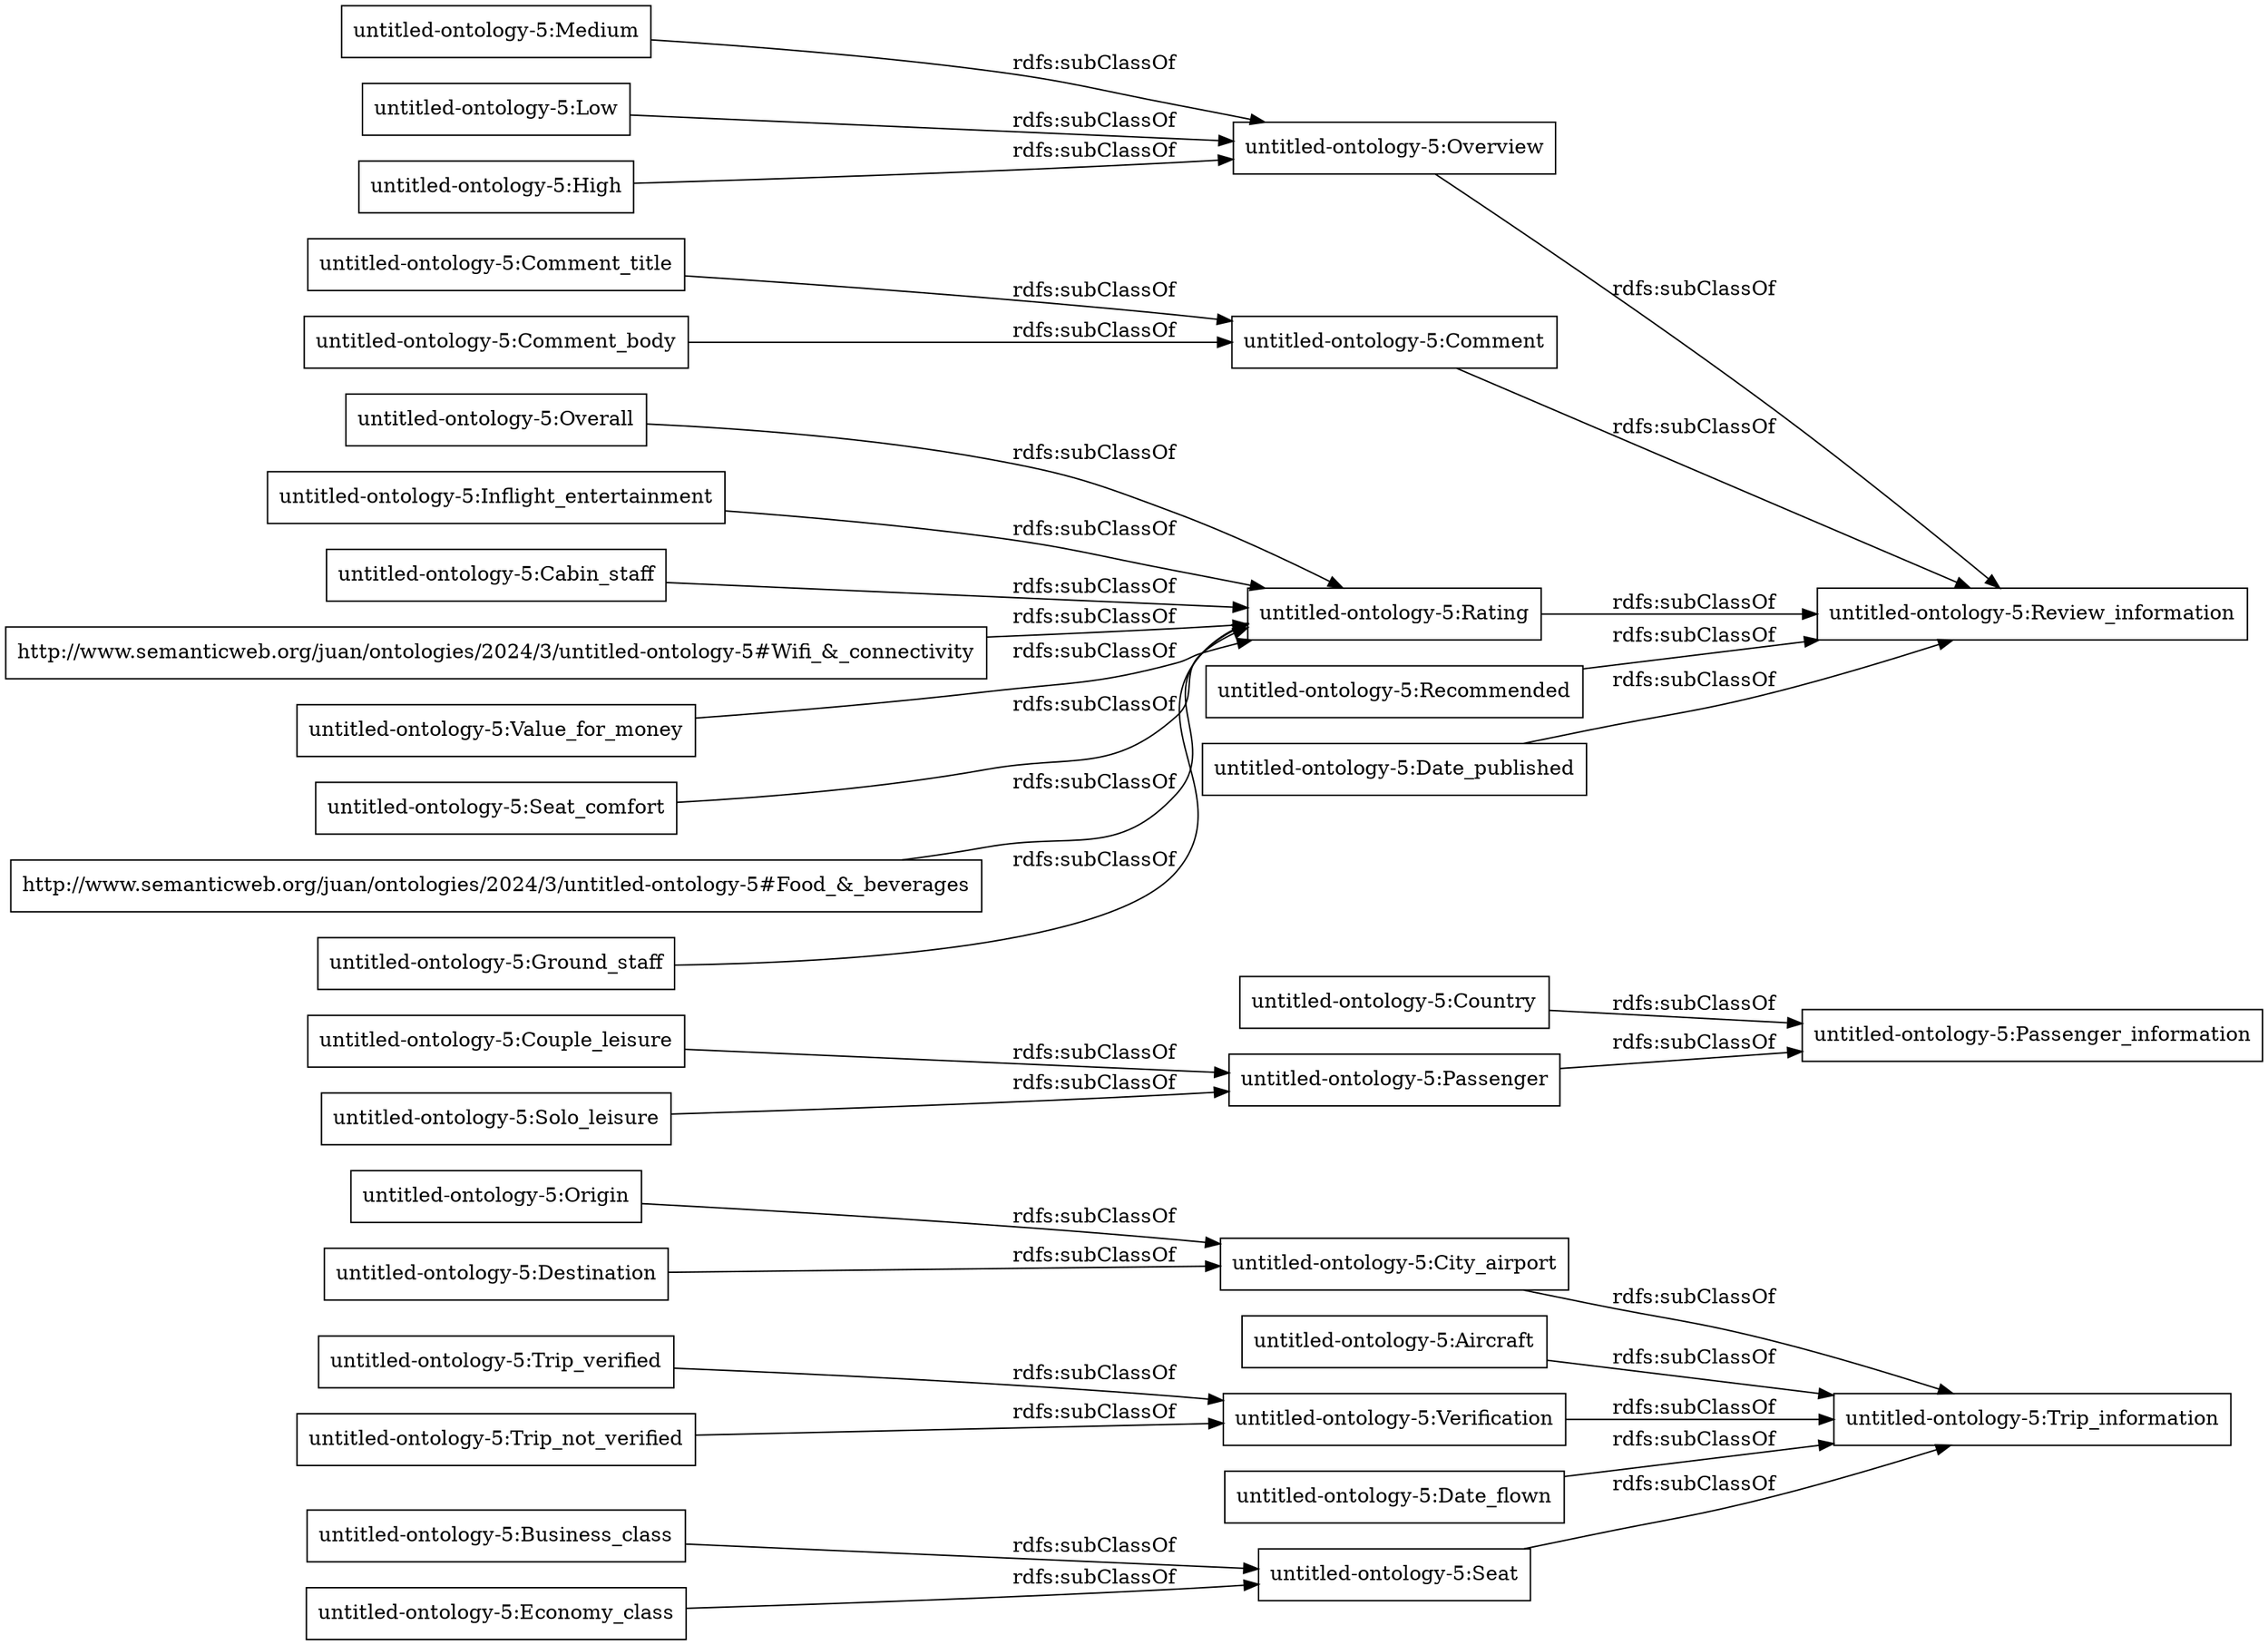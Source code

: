 digraph ar2dtool_diagram { 
rankdir=LR;
size="1000"
node [shape = rectangle, color="black"]; "untitled-ontology-5:Trip_verified" "untitled-ontology-5:Passenger" "untitled-ontology-5:Overall" "untitled-ontology-5:Trip_information" "untitled-ontology-5:Overview" "http://www.semanticweb.org/juan/ontologies/2024/3/untitled-ontology-5#Food_&_beverages" "untitled-ontology-5:Couple_leisure" "untitled-ontology-5:Review_information" "untitled-ontology-5:Low" "untitled-ontology-5:Ground_staff" "untitled-ontology-5:Inflight_entertainment" "untitled-ontology-5:High" "untitled-ontology-5:Cabin_staff" "untitled-ontology-5:Comment_body" "untitled-ontology-5:Origin" "untitled-ontology-5:Comment" "untitled-ontology-5:Economy_class" "untitled-ontology-5:Solo_leisure" "http://www.semanticweb.org/juan/ontologies/2024/3/untitled-ontology-5#Wifi_&_connectivity" "untitled-ontology-5:Destination" "untitled-ontology-5:Verification" "untitled-ontology-5:Rating" "untitled-ontology-5:Comment_title" "untitled-ontology-5:Country" "untitled-ontology-5:Value_for_money" "untitled-ontology-5:Seat_comfort" "untitled-ontology-5:Trip_not_verified" "untitled-ontology-5:Aircraft" "untitled-ontology-5:City_airport" "untitled-ontology-5:Recommended" "untitled-ontology-5:Date_flown" "untitled-ontology-5:Passenger_information" "untitled-ontology-5:Medium" "untitled-ontology-5:Business_class" "untitled-ontology-5:Date_published" "untitled-ontology-5:Seat" ; /*classes style*/
	"untitled-ontology-5:Economy_class" -> "untitled-ontology-5:Seat" [ label = "rdfs:subClassOf" ];
	"untitled-ontology-5:High" -> "untitled-ontology-5:Overview" [ label = "rdfs:subClassOf" ];
	"untitled-ontology-5:Date_published" -> "untitled-ontology-5:Review_information" [ label = "rdfs:subClassOf" ];
	"untitled-ontology-5:Comment_title" -> "untitled-ontology-5:Comment" [ label = "rdfs:subClassOf" ];
	"untitled-ontology-5:Origin" -> "untitled-ontology-5:City_airport" [ label = "rdfs:subClassOf" ];
	"http://www.semanticweb.org/juan/ontologies/2024/3/untitled-ontology-5#Food_&_beverages" -> "untitled-ontology-5:Rating" [ label = "rdfs:subClassOf" ];
	"untitled-ontology-5:Country" -> "untitled-ontology-5:Passenger_information" [ label = "rdfs:subClassOf" ];
	"untitled-ontology-5:Recommended" -> "untitled-ontology-5:Review_information" [ label = "rdfs:subClassOf" ];
	"untitled-ontology-5:Verification" -> "untitled-ontology-5:Trip_information" [ label = "rdfs:subClassOf" ];
	"untitled-ontology-5:Solo_leisure" -> "untitled-ontology-5:Passenger" [ label = "rdfs:subClassOf" ];
	"untitled-ontology-5:Business_class" -> "untitled-ontology-5:Seat" [ label = "rdfs:subClassOf" ];
	"untitled-ontology-5:Seat" -> "untitled-ontology-5:Trip_information" [ label = "rdfs:subClassOf" ];
	"untitled-ontology-5:Ground_staff" -> "untitled-ontology-5:Rating" [ label = "rdfs:subClassOf" ];
	"untitled-ontology-5:Passenger" -> "untitled-ontology-5:Passenger_information" [ label = "rdfs:subClassOf" ];
	"http://www.semanticweb.org/juan/ontologies/2024/3/untitled-ontology-5#Wifi_&_connectivity" -> "untitled-ontology-5:Rating" [ label = "rdfs:subClassOf" ];
	"untitled-ontology-5:City_airport" -> "untitled-ontology-5:Trip_information" [ label = "rdfs:subClassOf" ];
	"untitled-ontology-5:Low" -> "untitled-ontology-5:Overview" [ label = "rdfs:subClassOf" ];
	"untitled-ontology-5:Overview" -> "untitled-ontology-5:Review_information" [ label = "rdfs:subClassOf" ];
	"untitled-ontology-5:Aircraft" -> "untitled-ontology-5:Trip_information" [ label = "rdfs:subClassOf" ];
	"untitled-ontology-5:Rating" -> "untitled-ontology-5:Review_information" [ label = "rdfs:subClassOf" ];
	"untitled-ontology-5:Comment_body" -> "untitled-ontology-5:Comment" [ label = "rdfs:subClassOf" ];
	"untitled-ontology-5:Medium" -> "untitled-ontology-5:Overview" [ label = "rdfs:subClassOf" ];
	"untitled-ontology-5:Date_flown" -> "untitled-ontology-5:Trip_information" [ label = "rdfs:subClassOf" ];
	"untitled-ontology-5:Overall" -> "untitled-ontology-5:Rating" [ label = "rdfs:subClassOf" ];
	"untitled-ontology-5:Comment" -> "untitled-ontology-5:Review_information" [ label = "rdfs:subClassOf" ];
	"untitled-ontology-5:Inflight_entertainment" -> "untitled-ontology-5:Rating" [ label = "rdfs:subClassOf" ];
	"untitled-ontology-5:Destination" -> "untitled-ontology-5:City_airport" [ label = "rdfs:subClassOf" ];
	"untitled-ontology-5:Trip_not_verified" -> "untitled-ontology-5:Verification" [ label = "rdfs:subClassOf" ];
	"untitled-ontology-5:Cabin_staff" -> "untitled-ontology-5:Rating" [ label = "rdfs:subClassOf" ];
	"untitled-ontology-5:Couple_leisure" -> "untitled-ontology-5:Passenger" [ label = "rdfs:subClassOf" ];
	"untitled-ontology-5:Seat_comfort" -> "untitled-ontology-5:Rating" [ label = "rdfs:subClassOf" ];
	"untitled-ontology-5:Trip_verified" -> "untitled-ontology-5:Verification" [ label = "rdfs:subClassOf" ];
	"untitled-ontology-5:Value_for_money" -> "untitled-ontology-5:Rating" [ label = "rdfs:subClassOf" ];

}

